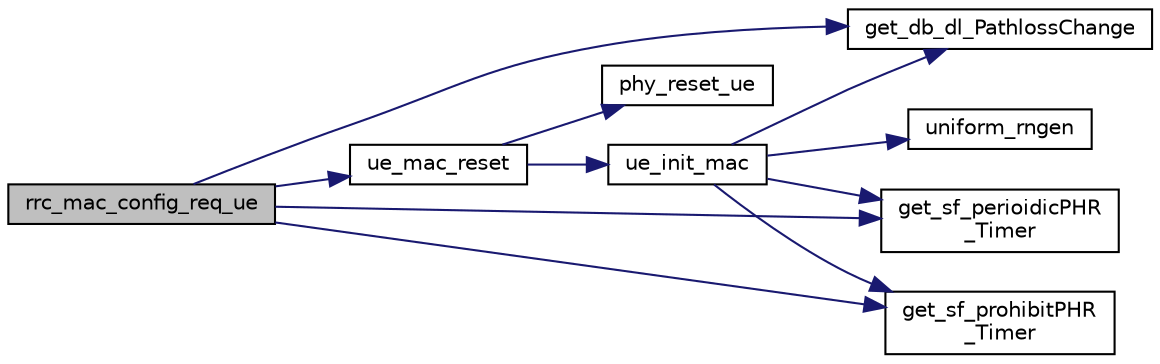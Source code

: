 digraph "rrc_mac_config_req_ue"
{
 // LATEX_PDF_SIZE
  edge [fontname="Helvetica",fontsize="10",labelfontname="Helvetica",labelfontsize="10"];
  node [fontname="Helvetica",fontsize="10",shape=record];
  rankdir="LR";
  Node1 [label="rrc_mac_config_req_ue",height=0.2,width=0.4,color="black", fillcolor="grey75", style="filled", fontcolor="black",tooltip="RRC eNB Configuration primitive for PHY/MAC. Allows configuration of PHY/MAC resources based on Syste..."];
  Node1 -> Node2 [color="midnightblue",fontsize="10",style="solid",fontname="Helvetica"];
  Node2 [label="get_db_dl_PathlossChange",height=0.2,width=0.4,color="black", fillcolor="white", style="filled",URL="$group____mac.html#ga764993404bc016bcd9dfebdd10aaaa14",tooltip="get the db form the path loss change configured by the higher layer"];
  Node1 -> Node3 [color="midnightblue",fontsize="10",style="solid",fontname="Helvetica"];
  Node3 [label="get_sf_perioidicPHR\l_Timer",height=0.2,width=0.4,color="black", fillcolor="white", style="filled",URL="$group____mac.html#gad66af9ea051d9714c152c74168103142",tooltip="get the number of subframe form the periodic PHR timer configured by the higher layer"];
  Node1 -> Node4 [color="midnightblue",fontsize="10",style="solid",fontname="Helvetica"];
  Node4 [label="get_sf_prohibitPHR\l_Timer",height=0.2,width=0.4,color="black", fillcolor="white", style="filled",URL="$group____mac.html#ga933ccf9b77944c58de0bfea4db388d95",tooltip="get the number of subframe form the prohibit PHR duration configured by the higher layer"];
  Node1 -> Node5 [color="midnightblue",fontsize="10",style="solid",fontname="Helvetica"];
  Node5 [label="ue_mac_reset",height=0.2,width=0.4,color="black", fillcolor="white", style="filled",URL="$group____mac.html#ga968bf9010590de196f107a6c6f8ed528",tooltip=" "];
  Node5 -> Node6 [color="midnightblue",fontsize="10",style="solid",fontname="Helvetica"];
  Node6 [label="phy_reset_ue",height=0.2,width=0.4,color="black", fillcolor="white", style="filled",URL="$config__ue_8c.html#a0fef1b3a3eb7a3467718f501d2371ea3",tooltip=" "];
  Node5 -> Node7 [color="midnightblue",fontsize="10",style="solid",fontname="Helvetica"];
  Node7 [label="ue_init_mac",height=0.2,width=0.4,color="black", fillcolor="white", style="filled",URL="$group____mac.html#gabdd32b2e7149305840a1af51bf155c50",tooltip=" "];
  Node7 -> Node2 [color="midnightblue",fontsize="10",style="solid",fontname="Helvetica"];
  Node7 -> Node3 [color="midnightblue",fontsize="10",style="solid",fontname="Helvetica"];
  Node7 -> Node4 [color="midnightblue",fontsize="10",style="solid",fontname="Helvetica"];
  Node7 -> Node8 [color="midnightblue",fontsize="10",style="solid",fontname="Helvetica"];
  Node8 [label="uniform_rngen",height=0.2,width=0.4,color="black", fillcolor="white", style="filled",URL="$group____mac.html#ga16686da47f6f375ecce38c22fa05ded7",tooltip=" "];
}
